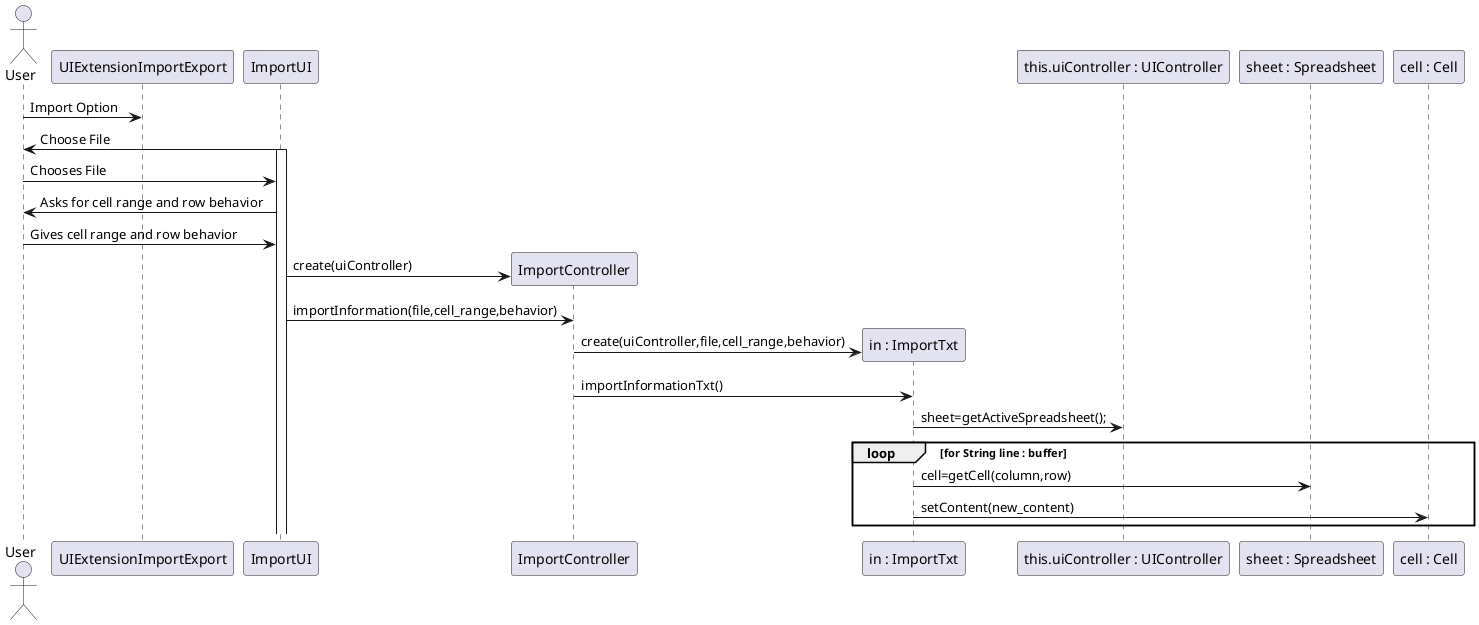 @startuml import_export_txt_import.png

actor User 
  participant "UIExtensionImportExport" as UI
  participant "ImportUI" as Iui
  participant "ImportController" as Ctrl
  participant "in : ImportTxt" as In
  participant "this.uiController : UIController" as UIC
  participant "sheet : Spreadsheet" as sheet
  participant "cell : Cell" as cell

  User -> UI: Import Option
  Iui -> User: Choose File
  activate Iui
  User -> Iui: Chooses File
  Iui -> User: Asks for cell range and row behavior
  User -> Iui: Gives cell range and row behavior
  create Ctrl
  Iui ->Ctrl: create(uiController)
  Iui ->Ctrl: importInformation(file,cell_range,behavior)
  create In
  Ctrl -> In : create(uiController,file,cell_range,behavior)
  Ctrl -> In : importInformationTxt()
  In -> UIC : sheet=getActiveSpreadsheet();
  loop for String line : buffer
    In -> sheet: cell=getCell(column,row)
    In -> cell: setContent(new_content)
  end


@enduml
